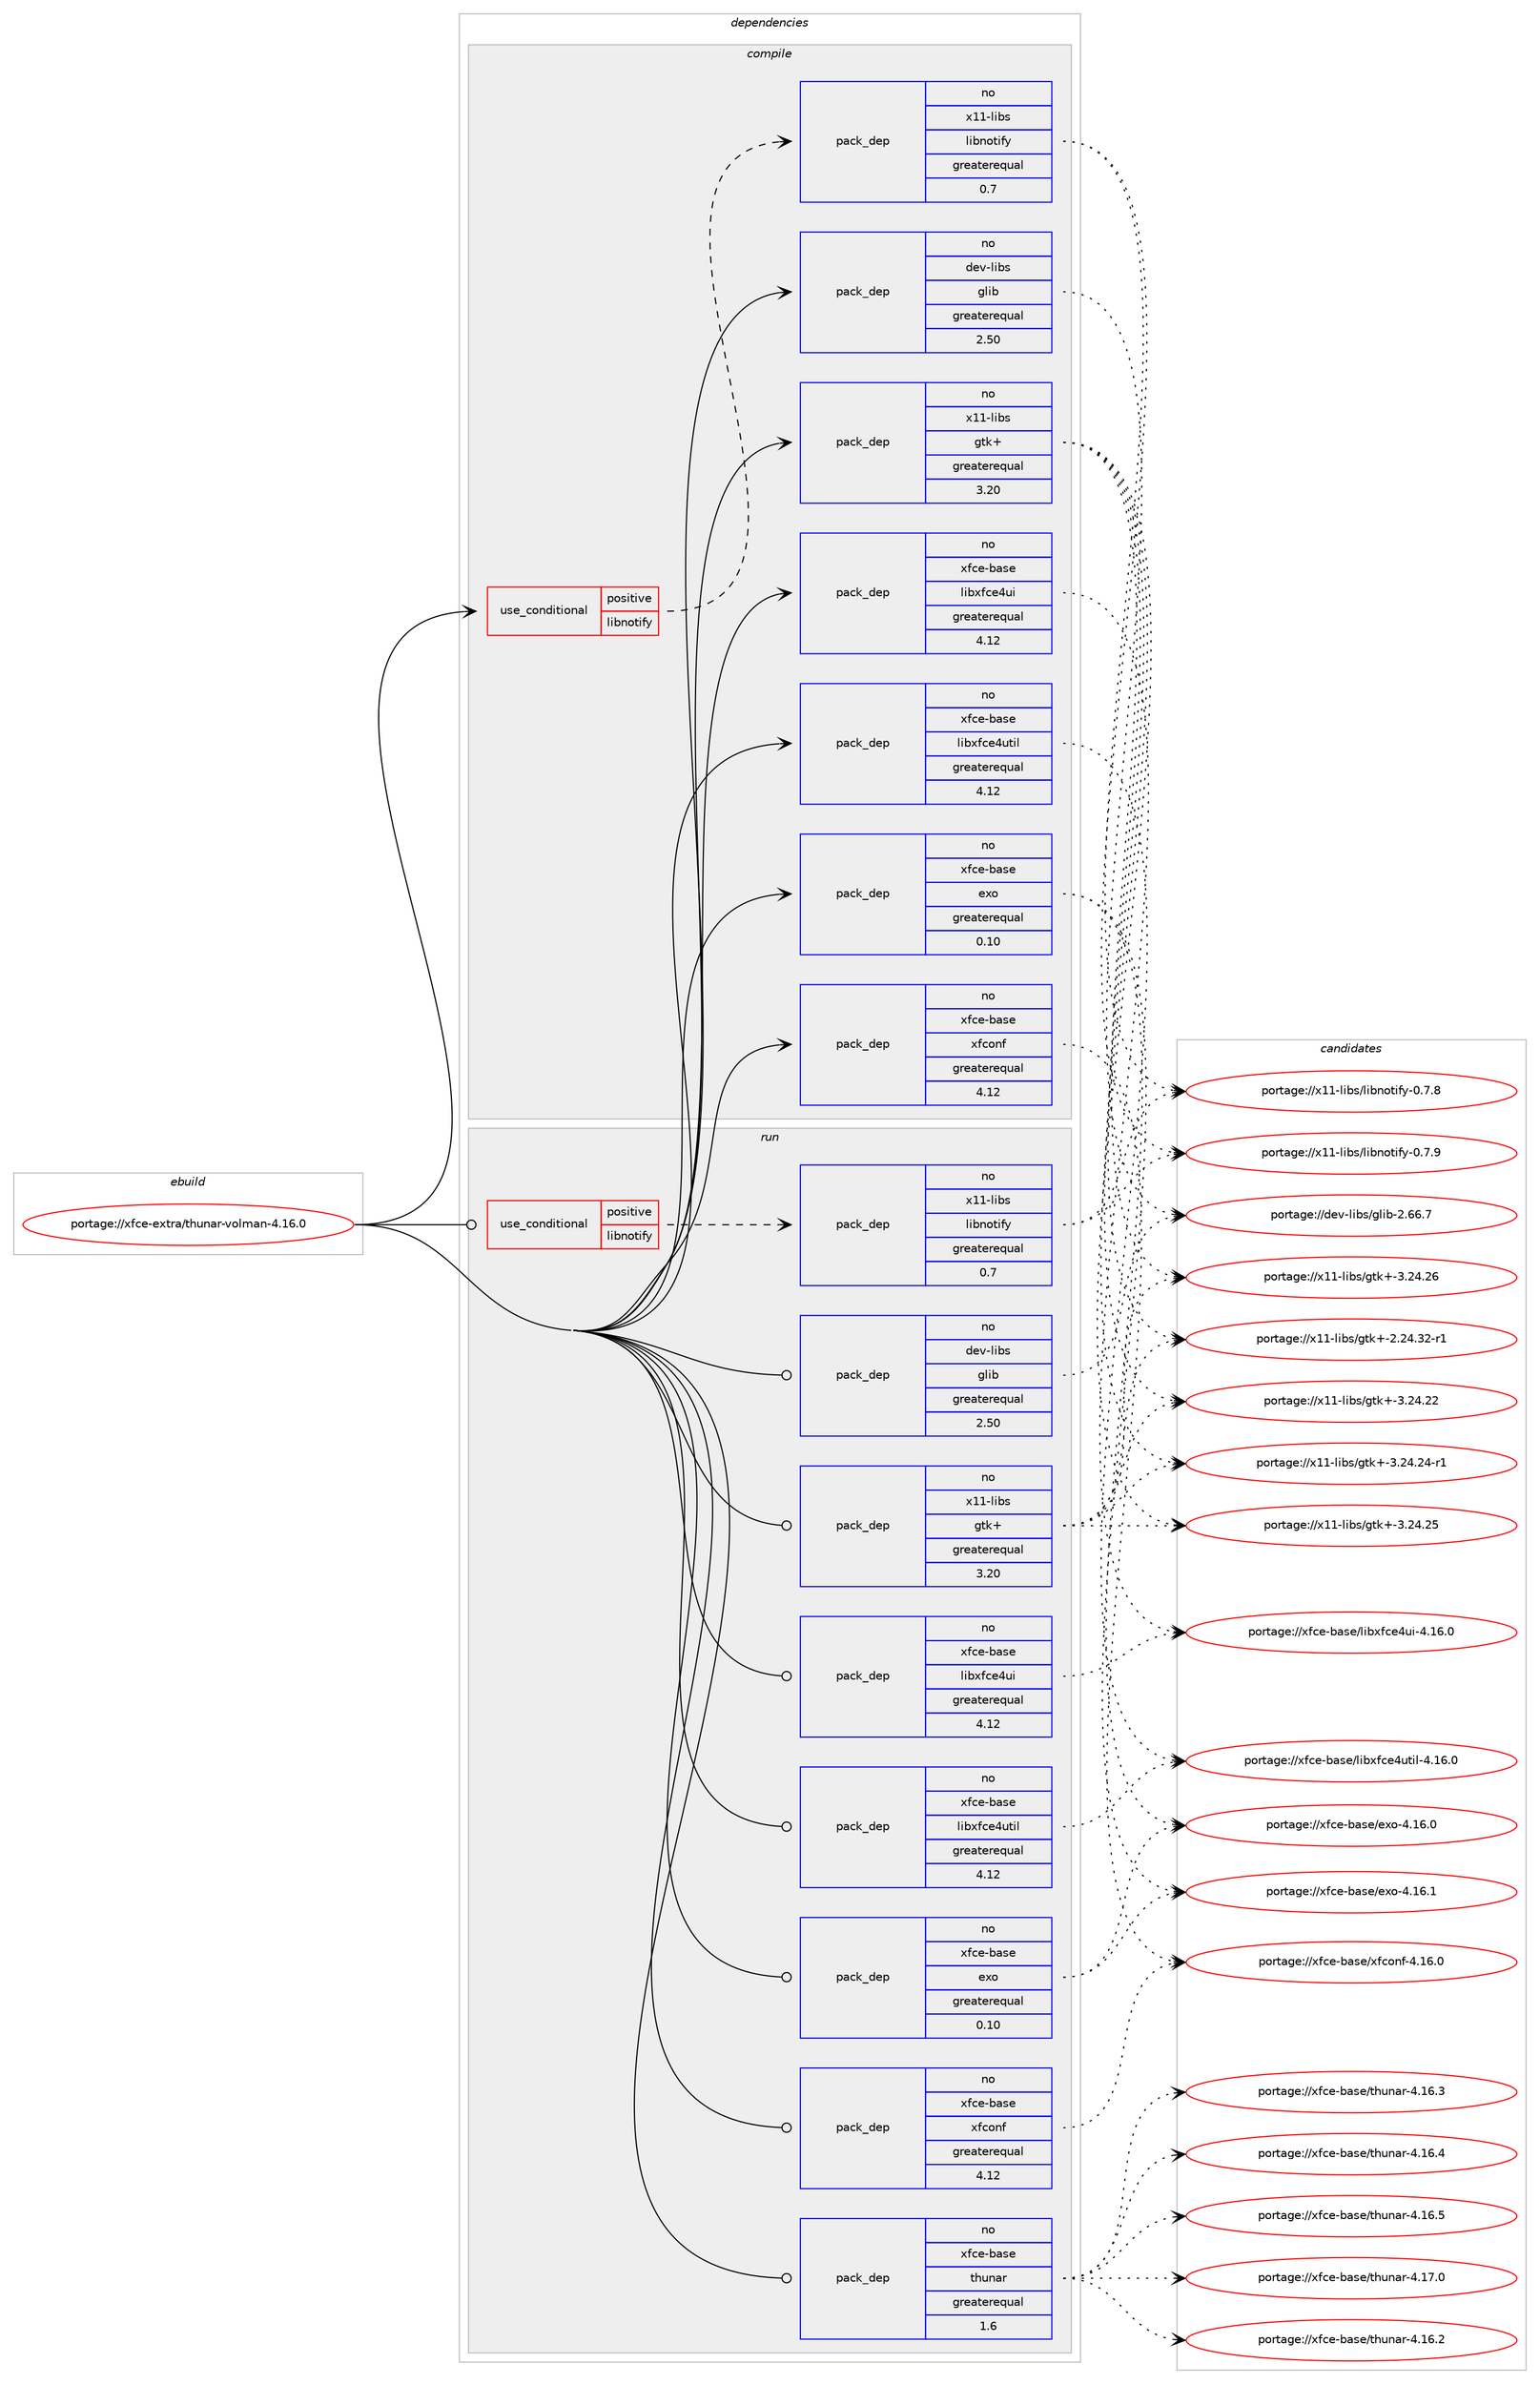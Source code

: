 digraph prolog {

# *************
# Graph options
# *************

newrank=true;
concentrate=true;
compound=true;
graph [rankdir=LR,fontname=Helvetica,fontsize=10,ranksep=1.5];#, ranksep=2.5, nodesep=0.2];
edge  [arrowhead=vee];
node  [fontname=Helvetica,fontsize=10];

# **********
# The ebuild
# **********

subgraph cluster_leftcol {
color=gray;
rank=same;
label=<<i>ebuild</i>>;
id [label="portage://xfce-extra/thunar-volman-4.16.0", color=red, width=4, href="../xfce-extra/thunar-volman-4.16.0.svg"];
}

# ****************
# The dependencies
# ****************

subgraph cluster_midcol {
color=gray;
label=<<i>dependencies</i>>;
subgraph cluster_compile {
fillcolor="#eeeeee";
style=filled;
label=<<i>compile</i>>;
subgraph cond506 {
dependency1125 [label=<<TABLE BORDER="0" CELLBORDER="1" CELLSPACING="0" CELLPADDING="4"><TR><TD ROWSPAN="3" CELLPADDING="10">use_conditional</TD></TR><TR><TD>positive</TD></TR><TR><TD>libnotify</TD></TR></TABLE>>, shape=none, color=red];
subgraph pack595 {
dependency1126 [label=<<TABLE BORDER="0" CELLBORDER="1" CELLSPACING="0" CELLPADDING="4" WIDTH="220"><TR><TD ROWSPAN="6" CELLPADDING="30">pack_dep</TD></TR><TR><TD WIDTH="110">no</TD></TR><TR><TD>x11-libs</TD></TR><TR><TD>libnotify</TD></TR><TR><TD>greaterequal</TD></TR><TR><TD>0.7</TD></TR></TABLE>>, shape=none, color=blue];
}
dependency1125:e -> dependency1126:w [weight=20,style="dashed",arrowhead="vee"];
}
id:e -> dependency1125:w [weight=20,style="solid",arrowhead="vee"];
subgraph pack596 {
dependency1127 [label=<<TABLE BORDER="0" CELLBORDER="1" CELLSPACING="0" CELLPADDING="4" WIDTH="220"><TR><TD ROWSPAN="6" CELLPADDING="30">pack_dep</TD></TR><TR><TD WIDTH="110">no</TD></TR><TR><TD>dev-libs</TD></TR><TR><TD>glib</TD></TR><TR><TD>greaterequal</TD></TR><TR><TD>2.50</TD></TR></TABLE>>, shape=none, color=blue];
}
id:e -> dependency1127:w [weight=20,style="solid",arrowhead="vee"];
# *** BEGIN UNKNOWN DEPENDENCY TYPE (TODO) ***
# id -> package_dependency(portage://xfce-extra/thunar-volman-4.16.0,install,no,dev-libs,libgudev,none,[,,],any_same_slot,[])
# *** END UNKNOWN DEPENDENCY TYPE (TODO) ***

subgraph pack597 {
dependency1128 [label=<<TABLE BORDER="0" CELLBORDER="1" CELLSPACING="0" CELLPADDING="4" WIDTH="220"><TR><TD ROWSPAN="6" CELLPADDING="30">pack_dep</TD></TR><TR><TD WIDTH="110">no</TD></TR><TR><TD>x11-libs</TD></TR><TR><TD>gtk+</TD></TR><TR><TD>greaterequal</TD></TR><TR><TD>3.20</TD></TR></TABLE>>, shape=none, color=blue];
}
id:e -> dependency1128:w [weight=20,style="solid",arrowhead="vee"];
subgraph pack598 {
dependency1129 [label=<<TABLE BORDER="0" CELLBORDER="1" CELLSPACING="0" CELLPADDING="4" WIDTH="220"><TR><TD ROWSPAN="6" CELLPADDING="30">pack_dep</TD></TR><TR><TD WIDTH="110">no</TD></TR><TR><TD>xfce-base</TD></TR><TR><TD>exo</TD></TR><TR><TD>greaterequal</TD></TR><TR><TD>0.10</TD></TR></TABLE>>, shape=none, color=blue];
}
id:e -> dependency1129:w [weight=20,style="solid",arrowhead="vee"];
subgraph pack599 {
dependency1130 [label=<<TABLE BORDER="0" CELLBORDER="1" CELLSPACING="0" CELLPADDING="4" WIDTH="220"><TR><TD ROWSPAN="6" CELLPADDING="30">pack_dep</TD></TR><TR><TD WIDTH="110">no</TD></TR><TR><TD>xfce-base</TD></TR><TR><TD>libxfce4ui</TD></TR><TR><TD>greaterequal</TD></TR><TR><TD>4.12</TD></TR></TABLE>>, shape=none, color=blue];
}
id:e -> dependency1130:w [weight=20,style="solid",arrowhead="vee"];
subgraph pack600 {
dependency1131 [label=<<TABLE BORDER="0" CELLBORDER="1" CELLSPACING="0" CELLPADDING="4" WIDTH="220"><TR><TD ROWSPAN="6" CELLPADDING="30">pack_dep</TD></TR><TR><TD WIDTH="110">no</TD></TR><TR><TD>xfce-base</TD></TR><TR><TD>libxfce4util</TD></TR><TR><TD>greaterequal</TD></TR><TR><TD>4.12</TD></TR></TABLE>>, shape=none, color=blue];
}
id:e -> dependency1131:w [weight=20,style="solid",arrowhead="vee"];
subgraph pack601 {
dependency1132 [label=<<TABLE BORDER="0" CELLBORDER="1" CELLSPACING="0" CELLPADDING="4" WIDTH="220"><TR><TD ROWSPAN="6" CELLPADDING="30">pack_dep</TD></TR><TR><TD WIDTH="110">no</TD></TR><TR><TD>xfce-base</TD></TR><TR><TD>xfconf</TD></TR><TR><TD>greaterequal</TD></TR><TR><TD>4.12</TD></TR></TABLE>>, shape=none, color=blue];
}
id:e -> dependency1132:w [weight=20,style="solid",arrowhead="vee"];
}
subgraph cluster_compileandrun {
fillcolor="#eeeeee";
style=filled;
label=<<i>compile and run</i>>;
}
subgraph cluster_run {
fillcolor="#eeeeee";
style=filled;
label=<<i>run</i>>;
subgraph cond507 {
dependency1133 [label=<<TABLE BORDER="0" CELLBORDER="1" CELLSPACING="0" CELLPADDING="4"><TR><TD ROWSPAN="3" CELLPADDING="10">use_conditional</TD></TR><TR><TD>positive</TD></TR><TR><TD>libnotify</TD></TR></TABLE>>, shape=none, color=red];
subgraph pack602 {
dependency1134 [label=<<TABLE BORDER="0" CELLBORDER="1" CELLSPACING="0" CELLPADDING="4" WIDTH="220"><TR><TD ROWSPAN="6" CELLPADDING="30">pack_dep</TD></TR><TR><TD WIDTH="110">no</TD></TR><TR><TD>x11-libs</TD></TR><TR><TD>libnotify</TD></TR><TR><TD>greaterequal</TD></TR><TR><TD>0.7</TD></TR></TABLE>>, shape=none, color=blue];
}
dependency1133:e -> dependency1134:w [weight=20,style="dashed",arrowhead="vee"];
}
id:e -> dependency1133:w [weight=20,style="solid",arrowhead="odot"];
subgraph pack603 {
dependency1135 [label=<<TABLE BORDER="0" CELLBORDER="1" CELLSPACING="0" CELLPADDING="4" WIDTH="220"><TR><TD ROWSPAN="6" CELLPADDING="30">pack_dep</TD></TR><TR><TD WIDTH="110">no</TD></TR><TR><TD>dev-libs</TD></TR><TR><TD>glib</TD></TR><TR><TD>greaterequal</TD></TR><TR><TD>2.50</TD></TR></TABLE>>, shape=none, color=blue];
}
id:e -> dependency1135:w [weight=20,style="solid",arrowhead="odot"];
# *** BEGIN UNKNOWN DEPENDENCY TYPE (TODO) ***
# id -> package_dependency(portage://xfce-extra/thunar-volman-4.16.0,run,no,dev-libs,libgudev,none,[,,],any_same_slot,[])
# *** END UNKNOWN DEPENDENCY TYPE (TODO) ***

# *** BEGIN UNKNOWN DEPENDENCY TYPE (TODO) ***
# id -> package_dependency(portage://xfce-extra/thunar-volman-4.16.0,run,no,virtual,udev,none,[,,],[],[])
# *** END UNKNOWN DEPENDENCY TYPE (TODO) ***

subgraph pack604 {
dependency1136 [label=<<TABLE BORDER="0" CELLBORDER="1" CELLSPACING="0" CELLPADDING="4" WIDTH="220"><TR><TD ROWSPAN="6" CELLPADDING="30">pack_dep</TD></TR><TR><TD WIDTH="110">no</TD></TR><TR><TD>x11-libs</TD></TR><TR><TD>gtk+</TD></TR><TR><TD>greaterequal</TD></TR><TR><TD>3.20</TD></TR></TABLE>>, shape=none, color=blue];
}
id:e -> dependency1136:w [weight=20,style="solid",arrowhead="odot"];
subgraph pack605 {
dependency1137 [label=<<TABLE BORDER="0" CELLBORDER="1" CELLSPACING="0" CELLPADDING="4" WIDTH="220"><TR><TD ROWSPAN="6" CELLPADDING="30">pack_dep</TD></TR><TR><TD WIDTH="110">no</TD></TR><TR><TD>xfce-base</TD></TR><TR><TD>exo</TD></TR><TR><TD>greaterequal</TD></TR><TR><TD>0.10</TD></TR></TABLE>>, shape=none, color=blue];
}
id:e -> dependency1137:w [weight=20,style="solid",arrowhead="odot"];
subgraph pack606 {
dependency1138 [label=<<TABLE BORDER="0" CELLBORDER="1" CELLSPACING="0" CELLPADDING="4" WIDTH="220"><TR><TD ROWSPAN="6" CELLPADDING="30">pack_dep</TD></TR><TR><TD WIDTH="110">no</TD></TR><TR><TD>xfce-base</TD></TR><TR><TD>libxfce4ui</TD></TR><TR><TD>greaterequal</TD></TR><TR><TD>4.12</TD></TR></TABLE>>, shape=none, color=blue];
}
id:e -> dependency1138:w [weight=20,style="solid",arrowhead="odot"];
subgraph pack607 {
dependency1139 [label=<<TABLE BORDER="0" CELLBORDER="1" CELLSPACING="0" CELLPADDING="4" WIDTH="220"><TR><TD ROWSPAN="6" CELLPADDING="30">pack_dep</TD></TR><TR><TD WIDTH="110">no</TD></TR><TR><TD>xfce-base</TD></TR><TR><TD>libxfce4util</TD></TR><TR><TD>greaterequal</TD></TR><TR><TD>4.12</TD></TR></TABLE>>, shape=none, color=blue];
}
id:e -> dependency1139:w [weight=20,style="solid",arrowhead="odot"];
subgraph pack608 {
dependency1140 [label=<<TABLE BORDER="0" CELLBORDER="1" CELLSPACING="0" CELLPADDING="4" WIDTH="220"><TR><TD ROWSPAN="6" CELLPADDING="30">pack_dep</TD></TR><TR><TD WIDTH="110">no</TD></TR><TR><TD>xfce-base</TD></TR><TR><TD>thunar</TD></TR><TR><TD>greaterequal</TD></TR><TR><TD>1.6</TD></TR></TABLE>>, shape=none, color=blue];
}
id:e -> dependency1140:w [weight=20,style="solid",arrowhead="odot"];
subgraph pack609 {
dependency1141 [label=<<TABLE BORDER="0" CELLBORDER="1" CELLSPACING="0" CELLPADDING="4" WIDTH="220"><TR><TD ROWSPAN="6" CELLPADDING="30">pack_dep</TD></TR><TR><TD WIDTH="110">no</TD></TR><TR><TD>xfce-base</TD></TR><TR><TD>xfconf</TD></TR><TR><TD>greaterequal</TD></TR><TR><TD>4.12</TD></TR></TABLE>>, shape=none, color=blue];
}
id:e -> dependency1141:w [weight=20,style="solid",arrowhead="odot"];
}
}

# **************
# The candidates
# **************

subgraph cluster_choices {
rank=same;
color=gray;
label=<<i>candidates</i>>;

subgraph choice595 {
color=black;
nodesep=1;
choice120494945108105981154710810598110111116105102121454846554656 [label="portage://x11-libs/libnotify-0.7.8", color=red, width=4,href="../x11-libs/libnotify-0.7.8.svg"];
choice120494945108105981154710810598110111116105102121454846554657 [label="portage://x11-libs/libnotify-0.7.9", color=red, width=4,href="../x11-libs/libnotify-0.7.9.svg"];
dependency1126:e -> choice120494945108105981154710810598110111116105102121454846554656:w [style=dotted,weight="100"];
dependency1126:e -> choice120494945108105981154710810598110111116105102121454846554657:w [style=dotted,weight="100"];
}
subgraph choice596 {
color=black;
nodesep=1;
choice1001011184510810598115471031081059845504654544655 [label="portage://dev-libs/glib-2.66.7", color=red, width=4,href="../dev-libs/glib-2.66.7.svg"];
dependency1127:e -> choice1001011184510810598115471031081059845504654544655:w [style=dotted,weight="100"];
}
subgraph choice597 {
color=black;
nodesep=1;
choice12049494510810598115471031161074345504650524651504511449 [label="portage://x11-libs/gtk+-2.24.32-r1", color=red, width=4,href="../x11-libs/gtk+-2.24.32-r1.svg"];
choice1204949451081059811547103116107434551465052465050 [label="portage://x11-libs/gtk+-3.24.22", color=red, width=4,href="../x11-libs/gtk+-3.24.22.svg"];
choice12049494510810598115471031161074345514650524650524511449 [label="portage://x11-libs/gtk+-3.24.24-r1", color=red, width=4,href="../x11-libs/gtk+-3.24.24-r1.svg"];
choice1204949451081059811547103116107434551465052465053 [label="portage://x11-libs/gtk+-3.24.25", color=red, width=4,href="../x11-libs/gtk+-3.24.25.svg"];
choice1204949451081059811547103116107434551465052465054 [label="portage://x11-libs/gtk+-3.24.26", color=red, width=4,href="../x11-libs/gtk+-3.24.26.svg"];
dependency1128:e -> choice12049494510810598115471031161074345504650524651504511449:w [style=dotted,weight="100"];
dependency1128:e -> choice1204949451081059811547103116107434551465052465050:w [style=dotted,weight="100"];
dependency1128:e -> choice12049494510810598115471031161074345514650524650524511449:w [style=dotted,weight="100"];
dependency1128:e -> choice1204949451081059811547103116107434551465052465053:w [style=dotted,weight="100"];
dependency1128:e -> choice1204949451081059811547103116107434551465052465054:w [style=dotted,weight="100"];
}
subgraph choice598 {
color=black;
nodesep=1;
choice120102991014598971151014710112011145524649544648 [label="portage://xfce-base/exo-4.16.0", color=red, width=4,href="../xfce-base/exo-4.16.0.svg"];
choice120102991014598971151014710112011145524649544649 [label="portage://xfce-base/exo-4.16.1", color=red, width=4,href="../xfce-base/exo-4.16.1.svg"];
dependency1129:e -> choice120102991014598971151014710112011145524649544648:w [style=dotted,weight="100"];
dependency1129:e -> choice120102991014598971151014710112011145524649544649:w [style=dotted,weight="100"];
}
subgraph choice599 {
color=black;
nodesep=1;
choice120102991014598971151014710810598120102991015211710545524649544648 [label="portage://xfce-base/libxfce4ui-4.16.0", color=red, width=4,href="../xfce-base/libxfce4ui-4.16.0.svg"];
dependency1130:e -> choice120102991014598971151014710810598120102991015211710545524649544648:w [style=dotted,weight="100"];
}
subgraph choice600 {
color=black;
nodesep=1;
choice120102991014598971151014710810598120102991015211711610510845524649544648 [label="portage://xfce-base/libxfce4util-4.16.0", color=red, width=4,href="../xfce-base/libxfce4util-4.16.0.svg"];
dependency1131:e -> choice120102991014598971151014710810598120102991015211711610510845524649544648:w [style=dotted,weight="100"];
}
subgraph choice601 {
color=black;
nodesep=1;
choice12010299101459897115101471201029911111010245524649544648 [label="portage://xfce-base/xfconf-4.16.0", color=red, width=4,href="../xfce-base/xfconf-4.16.0.svg"];
dependency1132:e -> choice12010299101459897115101471201029911111010245524649544648:w [style=dotted,weight="100"];
}
subgraph choice602 {
color=black;
nodesep=1;
choice120494945108105981154710810598110111116105102121454846554656 [label="portage://x11-libs/libnotify-0.7.8", color=red, width=4,href="../x11-libs/libnotify-0.7.8.svg"];
choice120494945108105981154710810598110111116105102121454846554657 [label="portage://x11-libs/libnotify-0.7.9", color=red, width=4,href="../x11-libs/libnotify-0.7.9.svg"];
dependency1134:e -> choice120494945108105981154710810598110111116105102121454846554656:w [style=dotted,weight="100"];
dependency1134:e -> choice120494945108105981154710810598110111116105102121454846554657:w [style=dotted,weight="100"];
}
subgraph choice603 {
color=black;
nodesep=1;
choice1001011184510810598115471031081059845504654544655 [label="portage://dev-libs/glib-2.66.7", color=red, width=4,href="../dev-libs/glib-2.66.7.svg"];
dependency1135:e -> choice1001011184510810598115471031081059845504654544655:w [style=dotted,weight="100"];
}
subgraph choice604 {
color=black;
nodesep=1;
choice12049494510810598115471031161074345504650524651504511449 [label="portage://x11-libs/gtk+-2.24.32-r1", color=red, width=4,href="../x11-libs/gtk+-2.24.32-r1.svg"];
choice1204949451081059811547103116107434551465052465050 [label="portage://x11-libs/gtk+-3.24.22", color=red, width=4,href="../x11-libs/gtk+-3.24.22.svg"];
choice12049494510810598115471031161074345514650524650524511449 [label="portage://x11-libs/gtk+-3.24.24-r1", color=red, width=4,href="../x11-libs/gtk+-3.24.24-r1.svg"];
choice1204949451081059811547103116107434551465052465053 [label="portage://x11-libs/gtk+-3.24.25", color=red, width=4,href="../x11-libs/gtk+-3.24.25.svg"];
choice1204949451081059811547103116107434551465052465054 [label="portage://x11-libs/gtk+-3.24.26", color=red, width=4,href="../x11-libs/gtk+-3.24.26.svg"];
dependency1136:e -> choice12049494510810598115471031161074345504650524651504511449:w [style=dotted,weight="100"];
dependency1136:e -> choice1204949451081059811547103116107434551465052465050:w [style=dotted,weight="100"];
dependency1136:e -> choice12049494510810598115471031161074345514650524650524511449:w [style=dotted,weight="100"];
dependency1136:e -> choice1204949451081059811547103116107434551465052465053:w [style=dotted,weight="100"];
dependency1136:e -> choice1204949451081059811547103116107434551465052465054:w [style=dotted,weight="100"];
}
subgraph choice605 {
color=black;
nodesep=1;
choice120102991014598971151014710112011145524649544648 [label="portage://xfce-base/exo-4.16.0", color=red, width=4,href="../xfce-base/exo-4.16.0.svg"];
choice120102991014598971151014710112011145524649544649 [label="portage://xfce-base/exo-4.16.1", color=red, width=4,href="../xfce-base/exo-4.16.1.svg"];
dependency1137:e -> choice120102991014598971151014710112011145524649544648:w [style=dotted,weight="100"];
dependency1137:e -> choice120102991014598971151014710112011145524649544649:w [style=dotted,weight="100"];
}
subgraph choice606 {
color=black;
nodesep=1;
choice120102991014598971151014710810598120102991015211710545524649544648 [label="portage://xfce-base/libxfce4ui-4.16.0", color=red, width=4,href="../xfce-base/libxfce4ui-4.16.0.svg"];
dependency1138:e -> choice120102991014598971151014710810598120102991015211710545524649544648:w [style=dotted,weight="100"];
}
subgraph choice607 {
color=black;
nodesep=1;
choice120102991014598971151014710810598120102991015211711610510845524649544648 [label="portage://xfce-base/libxfce4util-4.16.0", color=red, width=4,href="../xfce-base/libxfce4util-4.16.0.svg"];
dependency1139:e -> choice120102991014598971151014710810598120102991015211711610510845524649544648:w [style=dotted,weight="100"];
}
subgraph choice608 {
color=black;
nodesep=1;
choice12010299101459897115101471161041171109711445524649544650 [label="portage://xfce-base/thunar-4.16.2", color=red, width=4,href="../xfce-base/thunar-4.16.2.svg"];
choice12010299101459897115101471161041171109711445524649544651 [label="portage://xfce-base/thunar-4.16.3", color=red, width=4,href="../xfce-base/thunar-4.16.3.svg"];
choice12010299101459897115101471161041171109711445524649544652 [label="portage://xfce-base/thunar-4.16.4", color=red, width=4,href="../xfce-base/thunar-4.16.4.svg"];
choice12010299101459897115101471161041171109711445524649544653 [label="portage://xfce-base/thunar-4.16.5", color=red, width=4,href="../xfce-base/thunar-4.16.5.svg"];
choice12010299101459897115101471161041171109711445524649554648 [label="portage://xfce-base/thunar-4.17.0", color=red, width=4,href="../xfce-base/thunar-4.17.0.svg"];
dependency1140:e -> choice12010299101459897115101471161041171109711445524649544650:w [style=dotted,weight="100"];
dependency1140:e -> choice12010299101459897115101471161041171109711445524649544651:w [style=dotted,weight="100"];
dependency1140:e -> choice12010299101459897115101471161041171109711445524649544652:w [style=dotted,weight="100"];
dependency1140:e -> choice12010299101459897115101471161041171109711445524649544653:w [style=dotted,weight="100"];
dependency1140:e -> choice12010299101459897115101471161041171109711445524649554648:w [style=dotted,weight="100"];
}
subgraph choice609 {
color=black;
nodesep=1;
choice12010299101459897115101471201029911111010245524649544648 [label="portage://xfce-base/xfconf-4.16.0", color=red, width=4,href="../xfce-base/xfconf-4.16.0.svg"];
dependency1141:e -> choice12010299101459897115101471201029911111010245524649544648:w [style=dotted,weight="100"];
}
}

}
